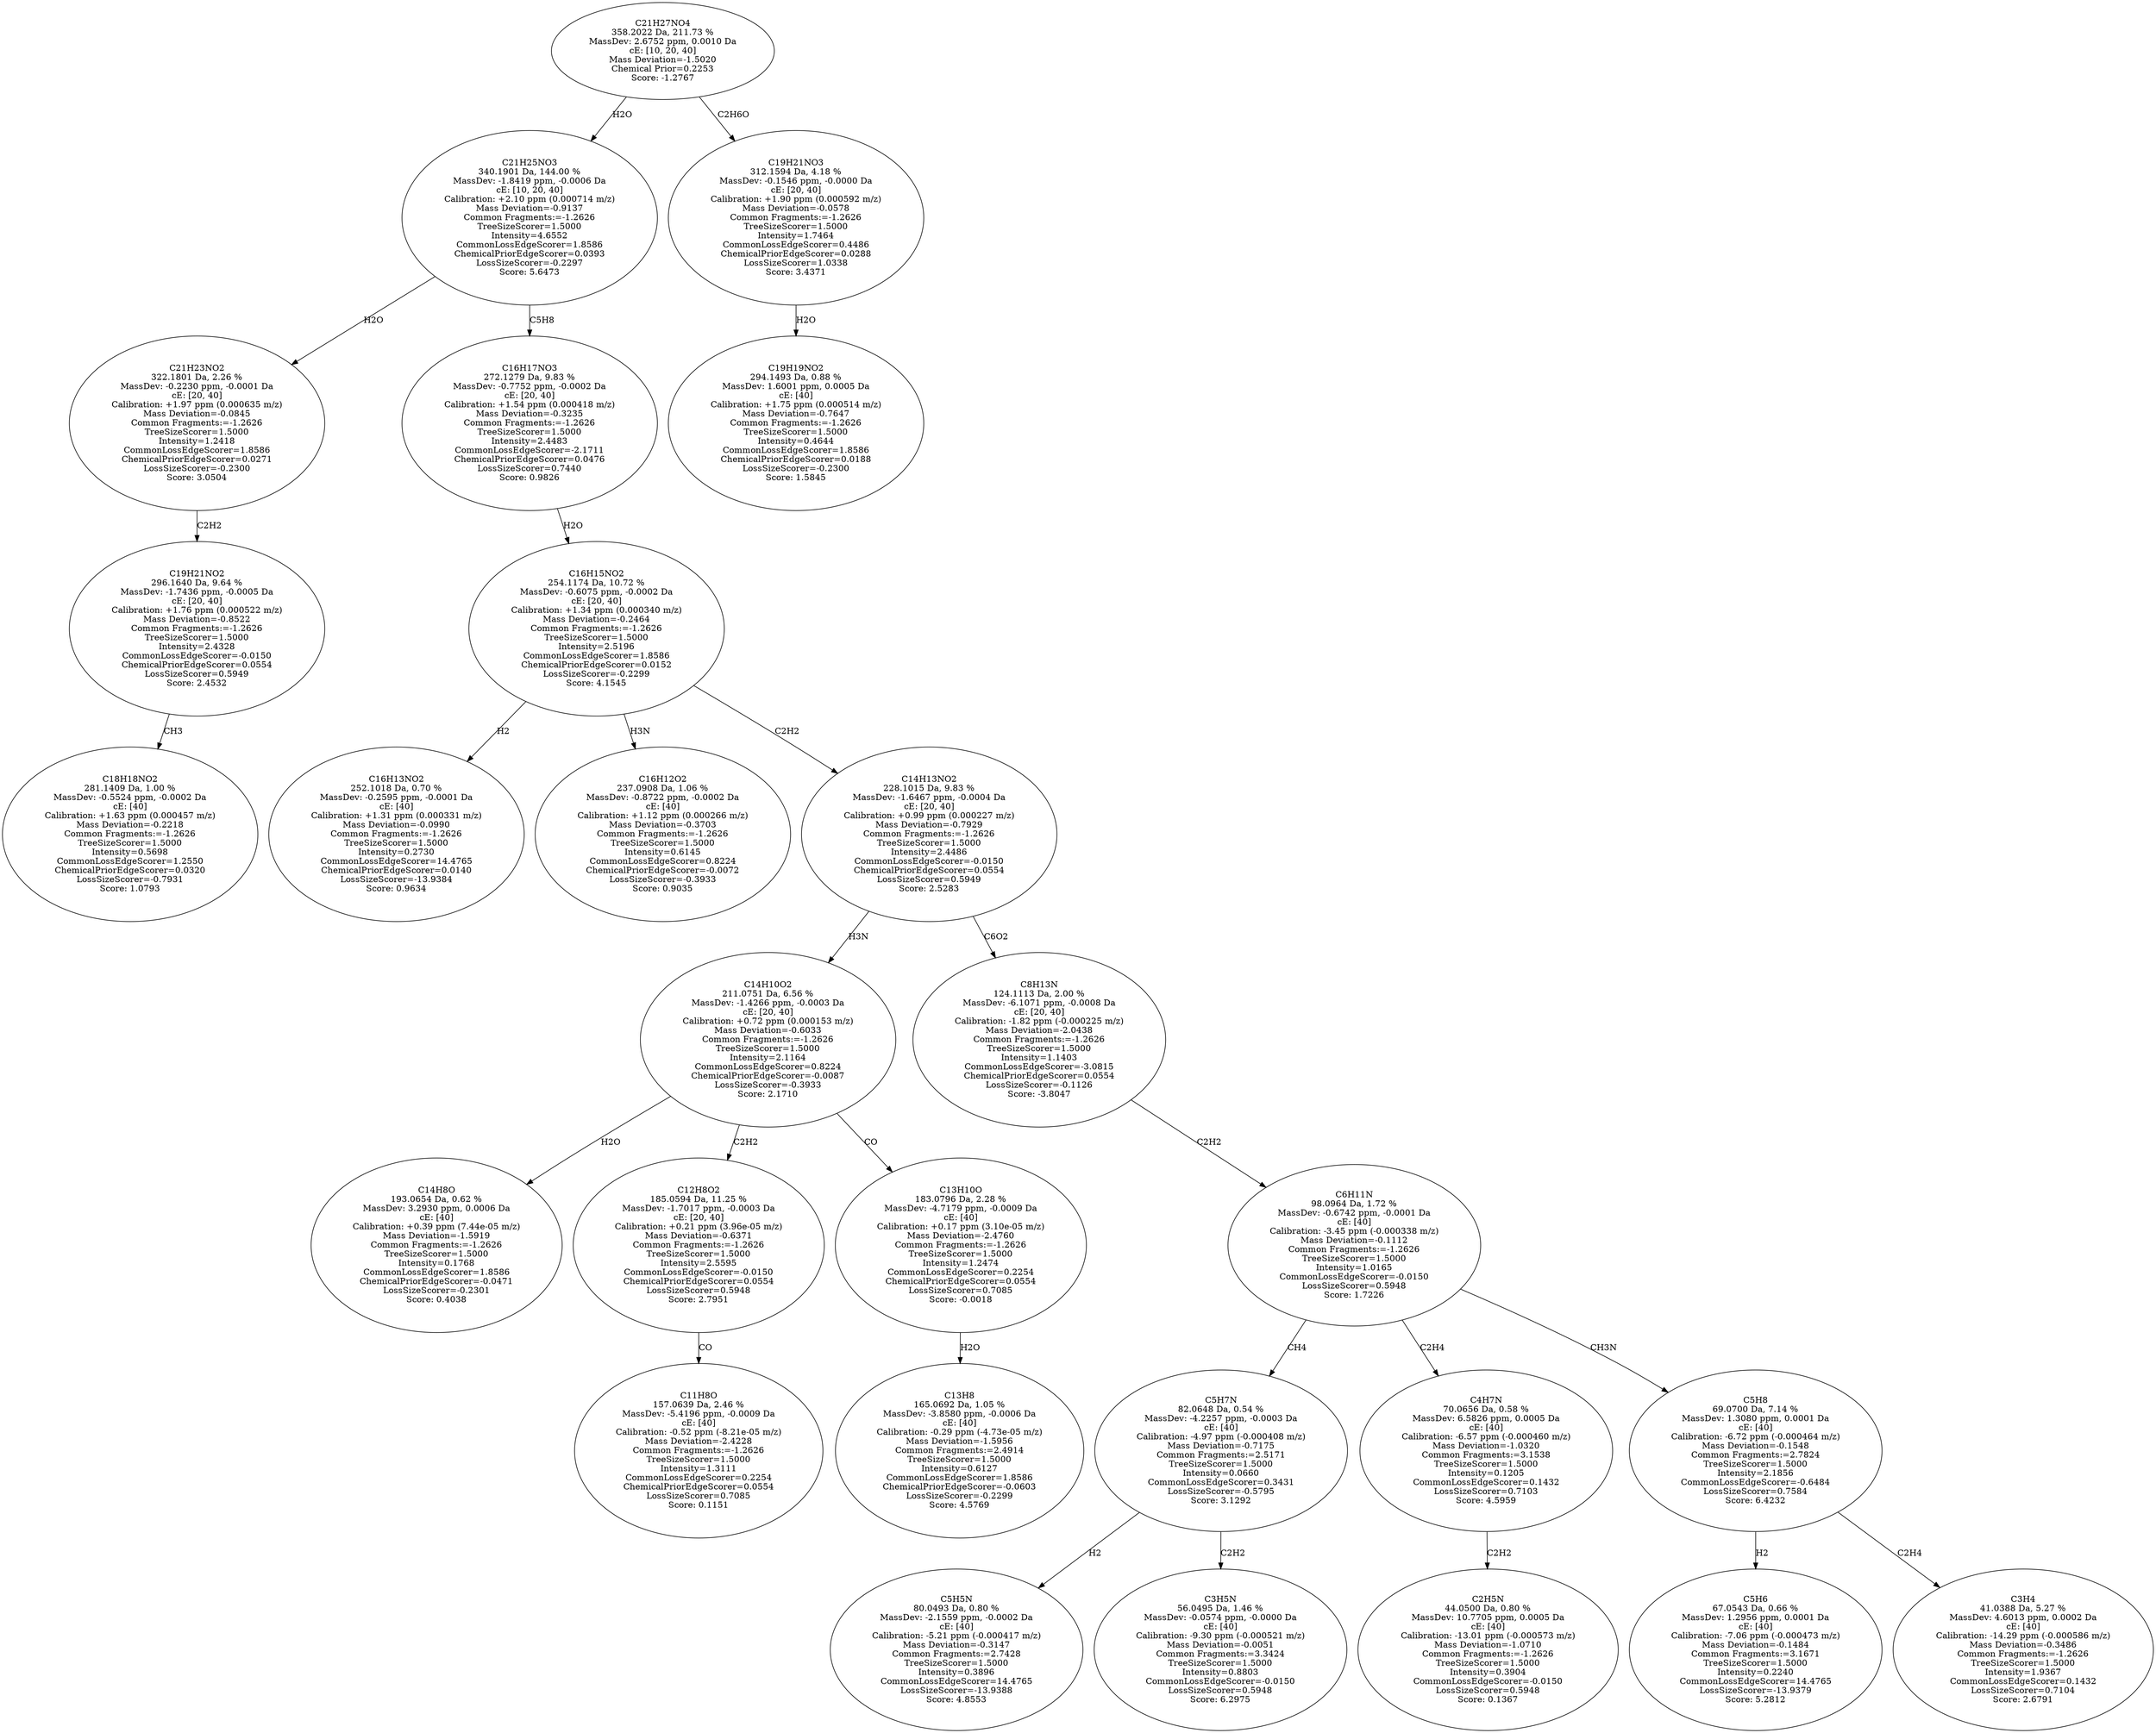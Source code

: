 strict digraph {
v1 [label="C18H18NO2\n281.1409 Da, 1.00 %\nMassDev: -0.5524 ppm, -0.0002 Da\ncE: [40]\nCalibration: +1.63 ppm (0.000457 m/z)\nMass Deviation=-0.2218\nCommon Fragments:=-1.2626\nTreeSizeScorer=1.5000\nIntensity=0.5698\nCommonLossEdgeScorer=1.2550\nChemicalPriorEdgeScorer=0.0320\nLossSizeScorer=-0.7931\nScore: 1.0793"];
v2 [label="C19H21NO2\n296.1640 Da, 9.64 %\nMassDev: -1.7436 ppm, -0.0005 Da\ncE: [20, 40]\nCalibration: +1.76 ppm (0.000522 m/z)\nMass Deviation=-0.8522\nCommon Fragments:=-1.2626\nTreeSizeScorer=1.5000\nIntensity=2.4328\nCommonLossEdgeScorer=-0.0150\nChemicalPriorEdgeScorer=0.0554\nLossSizeScorer=0.5949\nScore: 2.4532"];
v3 [label="C21H23NO2\n322.1801 Da, 2.26 %\nMassDev: -0.2230 ppm, -0.0001 Da\ncE: [20, 40]\nCalibration: +1.97 ppm (0.000635 m/z)\nMass Deviation=-0.0845\nCommon Fragments:=-1.2626\nTreeSizeScorer=1.5000\nIntensity=1.2418\nCommonLossEdgeScorer=1.8586\nChemicalPriorEdgeScorer=0.0271\nLossSizeScorer=-0.2300\nScore: 3.0504"];
v4 [label="C16H13NO2\n252.1018 Da, 0.70 %\nMassDev: -0.2595 ppm, -0.0001 Da\ncE: [40]\nCalibration: +1.31 ppm (0.000331 m/z)\nMass Deviation=-0.0990\nCommon Fragments:=-1.2626\nTreeSizeScorer=1.5000\nIntensity=0.2730\nCommonLossEdgeScorer=14.4765\nChemicalPriorEdgeScorer=0.0140\nLossSizeScorer=-13.9384\nScore: 0.9634"];
v5 [label="C16H12O2\n237.0908 Da, 1.06 %\nMassDev: -0.8722 ppm, -0.0002 Da\ncE: [40]\nCalibration: +1.12 ppm (0.000266 m/z)\nMass Deviation=-0.3703\nCommon Fragments:=-1.2626\nTreeSizeScorer=1.5000\nIntensity=0.6145\nCommonLossEdgeScorer=0.8224\nChemicalPriorEdgeScorer=-0.0072\nLossSizeScorer=-0.3933\nScore: 0.9035"];
v6 [label="C14H8O\n193.0654 Da, 0.62 %\nMassDev: 3.2930 ppm, 0.0006 Da\ncE: [40]\nCalibration: +0.39 ppm (7.44e-05 m/z)\nMass Deviation=-1.5919\nCommon Fragments:=-1.2626\nTreeSizeScorer=1.5000\nIntensity=0.1768\nCommonLossEdgeScorer=1.8586\nChemicalPriorEdgeScorer=-0.0471\nLossSizeScorer=-0.2301\nScore: 0.4038"];
v7 [label="C11H8O\n157.0639 Da, 2.46 %\nMassDev: -5.4196 ppm, -0.0009 Da\ncE: [40]\nCalibration: -0.52 ppm (-8.21e-05 m/z)\nMass Deviation=-2.4228\nCommon Fragments:=-1.2626\nTreeSizeScorer=1.5000\nIntensity=1.3111\nCommonLossEdgeScorer=0.2254\nChemicalPriorEdgeScorer=0.0554\nLossSizeScorer=0.7085\nScore: 0.1151"];
v8 [label="C12H8O2\n185.0594 Da, 11.25 %\nMassDev: -1.7017 ppm, -0.0003 Da\ncE: [20, 40]\nCalibration: +0.21 ppm (3.96e-05 m/z)\nMass Deviation=-0.6371\nCommon Fragments:=-1.2626\nTreeSizeScorer=1.5000\nIntensity=2.5595\nCommonLossEdgeScorer=-0.0150\nChemicalPriorEdgeScorer=0.0554\nLossSizeScorer=0.5948\nScore: 2.7951"];
v9 [label="C13H8\n165.0692 Da, 1.05 %\nMassDev: -3.8580 ppm, -0.0006 Da\ncE: [40]\nCalibration: -0.29 ppm (-4.73e-05 m/z)\nMass Deviation=-1.5956\nCommon Fragments:=2.4914\nTreeSizeScorer=1.5000\nIntensity=0.6127\nCommonLossEdgeScorer=1.8586\nChemicalPriorEdgeScorer=-0.0603\nLossSizeScorer=-0.2299\nScore: 4.5769"];
v10 [label="C13H10O\n183.0796 Da, 2.28 %\nMassDev: -4.7179 ppm, -0.0009 Da\ncE: [40]\nCalibration: +0.17 ppm (3.10e-05 m/z)\nMass Deviation=-2.4760\nCommon Fragments:=-1.2626\nTreeSizeScorer=1.5000\nIntensity=1.2474\nCommonLossEdgeScorer=0.2254\nChemicalPriorEdgeScorer=0.0554\nLossSizeScorer=0.7085\nScore: -0.0018"];
v11 [label="C14H10O2\n211.0751 Da, 6.56 %\nMassDev: -1.4266 ppm, -0.0003 Da\ncE: [20, 40]\nCalibration: +0.72 ppm (0.000153 m/z)\nMass Deviation=-0.6033\nCommon Fragments:=-1.2626\nTreeSizeScorer=1.5000\nIntensity=2.1164\nCommonLossEdgeScorer=0.8224\nChemicalPriorEdgeScorer=-0.0087\nLossSizeScorer=-0.3933\nScore: 2.1710"];
v12 [label="C5H5N\n80.0493 Da, 0.80 %\nMassDev: -2.1559 ppm, -0.0002 Da\ncE: [40]\nCalibration: -5.21 ppm (-0.000417 m/z)\nMass Deviation=-0.3147\nCommon Fragments:=2.7428\nTreeSizeScorer=1.5000\nIntensity=0.3896\nCommonLossEdgeScorer=14.4765\nLossSizeScorer=-13.9388\nScore: 4.8553"];
v13 [label="C3H5N\n56.0495 Da, 1.46 %\nMassDev: -0.0574 ppm, -0.0000 Da\ncE: [40]\nCalibration: -9.30 ppm (-0.000521 m/z)\nMass Deviation=-0.0051\nCommon Fragments:=3.3424\nTreeSizeScorer=1.5000\nIntensity=0.8803\nCommonLossEdgeScorer=-0.0150\nLossSizeScorer=0.5948\nScore: 6.2975"];
v14 [label="C5H7N\n82.0648 Da, 0.54 %\nMassDev: -4.2257 ppm, -0.0003 Da\ncE: [40]\nCalibration: -4.97 ppm (-0.000408 m/z)\nMass Deviation=-0.7175\nCommon Fragments:=2.5171\nTreeSizeScorer=1.5000\nIntensity=0.0660\nCommonLossEdgeScorer=0.3431\nLossSizeScorer=-0.5795\nScore: 3.1292"];
v15 [label="C2H5N\n44.0500 Da, 0.80 %\nMassDev: 10.7705 ppm, 0.0005 Da\ncE: [40]\nCalibration: -13.01 ppm (-0.000573 m/z)\nMass Deviation=-1.0710\nCommon Fragments:=-1.2626\nTreeSizeScorer=1.5000\nIntensity=0.3904\nCommonLossEdgeScorer=-0.0150\nLossSizeScorer=0.5948\nScore: 0.1367"];
v16 [label="C4H7N\n70.0656 Da, 0.58 %\nMassDev: 6.5826 ppm, 0.0005 Da\ncE: [40]\nCalibration: -6.57 ppm (-0.000460 m/z)\nMass Deviation=-1.0320\nCommon Fragments:=3.1538\nTreeSizeScorer=1.5000\nIntensity=0.1205\nCommonLossEdgeScorer=0.1432\nLossSizeScorer=0.7103\nScore: 4.5959"];
v17 [label="C5H6\n67.0543 Da, 0.66 %\nMassDev: 1.2956 ppm, 0.0001 Da\ncE: [40]\nCalibration: -7.06 ppm (-0.000473 m/z)\nMass Deviation=-0.1484\nCommon Fragments:=3.1671\nTreeSizeScorer=1.5000\nIntensity=0.2240\nCommonLossEdgeScorer=14.4765\nLossSizeScorer=-13.9379\nScore: 5.2812"];
v18 [label="C3H4\n41.0388 Da, 5.27 %\nMassDev: 4.6013 ppm, 0.0002 Da\ncE: [40]\nCalibration: -14.29 ppm (-0.000586 m/z)\nMass Deviation=-0.3486\nCommon Fragments:=-1.2626\nTreeSizeScorer=1.5000\nIntensity=1.9367\nCommonLossEdgeScorer=0.1432\nLossSizeScorer=0.7104\nScore: 2.6791"];
v19 [label="C5H8\n69.0700 Da, 7.14 %\nMassDev: 1.3080 ppm, 0.0001 Da\ncE: [40]\nCalibration: -6.72 ppm (-0.000464 m/z)\nMass Deviation=-0.1548\nCommon Fragments:=2.7824\nTreeSizeScorer=1.5000\nIntensity=2.1856\nCommonLossEdgeScorer=-0.6484\nLossSizeScorer=0.7584\nScore: 6.4232"];
v20 [label="C6H11N\n98.0964 Da, 1.72 %\nMassDev: -0.6742 ppm, -0.0001 Da\ncE: [40]\nCalibration: -3.45 ppm (-0.000338 m/z)\nMass Deviation=-0.1112\nCommon Fragments:=-1.2626\nTreeSizeScorer=1.5000\nIntensity=1.0165\nCommonLossEdgeScorer=-0.0150\nLossSizeScorer=0.5948\nScore: 1.7226"];
v21 [label="C8H13N\n124.1113 Da, 2.00 %\nMassDev: -6.1071 ppm, -0.0008 Da\ncE: [20, 40]\nCalibration: -1.82 ppm (-0.000225 m/z)\nMass Deviation=-2.0438\nCommon Fragments:=-1.2626\nTreeSizeScorer=1.5000\nIntensity=1.1403\nCommonLossEdgeScorer=-3.0815\nChemicalPriorEdgeScorer=0.0554\nLossSizeScorer=-0.1126\nScore: -3.8047"];
v22 [label="C14H13NO2\n228.1015 Da, 9.83 %\nMassDev: -1.6467 ppm, -0.0004 Da\ncE: [20, 40]\nCalibration: +0.99 ppm (0.000227 m/z)\nMass Deviation=-0.7929\nCommon Fragments:=-1.2626\nTreeSizeScorer=1.5000\nIntensity=2.4486\nCommonLossEdgeScorer=-0.0150\nChemicalPriorEdgeScorer=0.0554\nLossSizeScorer=0.5949\nScore: 2.5283"];
v23 [label="C16H15NO2\n254.1174 Da, 10.72 %\nMassDev: -0.6075 ppm, -0.0002 Da\ncE: [20, 40]\nCalibration: +1.34 ppm (0.000340 m/z)\nMass Deviation=-0.2464\nCommon Fragments:=-1.2626\nTreeSizeScorer=1.5000\nIntensity=2.5196\nCommonLossEdgeScorer=1.8586\nChemicalPriorEdgeScorer=0.0152\nLossSizeScorer=-0.2299\nScore: 4.1545"];
v24 [label="C16H17NO3\n272.1279 Da, 9.83 %\nMassDev: -0.7752 ppm, -0.0002 Da\ncE: [20, 40]\nCalibration: +1.54 ppm (0.000418 m/z)\nMass Deviation=-0.3235\nCommon Fragments:=-1.2626\nTreeSizeScorer=1.5000\nIntensity=2.4483\nCommonLossEdgeScorer=-2.1711\nChemicalPriorEdgeScorer=0.0476\nLossSizeScorer=0.7440\nScore: 0.9826"];
v25 [label="C21H25NO3\n340.1901 Da, 144.00 %\nMassDev: -1.8419 ppm, -0.0006 Da\ncE: [10, 20, 40]\nCalibration: +2.10 ppm (0.000714 m/z)\nMass Deviation=-0.9137\nCommon Fragments:=-1.2626\nTreeSizeScorer=1.5000\nIntensity=4.6552\nCommonLossEdgeScorer=1.8586\nChemicalPriorEdgeScorer=0.0393\nLossSizeScorer=-0.2297\nScore: 5.6473"];
v26 [label="C19H19NO2\n294.1493 Da, 0.88 %\nMassDev: 1.6001 ppm, 0.0005 Da\ncE: [40]\nCalibration: +1.75 ppm (0.000514 m/z)\nMass Deviation=-0.7647\nCommon Fragments:=-1.2626\nTreeSizeScorer=1.5000\nIntensity=0.4644\nCommonLossEdgeScorer=1.8586\nChemicalPriorEdgeScorer=0.0188\nLossSizeScorer=-0.2300\nScore: 1.5845"];
v27 [label="C19H21NO3\n312.1594 Da, 4.18 %\nMassDev: -0.1546 ppm, -0.0000 Da\ncE: [20, 40]\nCalibration: +1.90 ppm (0.000592 m/z)\nMass Deviation=-0.0578\nCommon Fragments:=-1.2626\nTreeSizeScorer=1.5000\nIntensity=1.7464\nCommonLossEdgeScorer=0.4486\nChemicalPriorEdgeScorer=0.0288\nLossSizeScorer=1.0338\nScore: 3.4371"];
v28 [label="C21H27NO4\n358.2022 Da, 211.73 %\nMassDev: 2.6752 ppm, 0.0010 Da\ncE: [10, 20, 40]\nMass Deviation=-1.5020\nChemical Prior=0.2253\nScore: -1.2767"];
v2 -> v1 [label="CH3"];
v3 -> v2 [label="C2H2"];
v25 -> v3 [label="H2O"];
v23 -> v4 [label="H2"];
v23 -> v5 [label="H3N"];
v11 -> v6 [label="H2O"];
v8 -> v7 [label="CO"];
v11 -> v8 [label="C2H2"];
v10 -> v9 [label="H2O"];
v11 -> v10 [label="CO"];
v22 -> v11 [label="H3N"];
v14 -> v12 [label="H2"];
v14 -> v13 [label="C2H2"];
v20 -> v14 [label="CH4"];
v16 -> v15 [label="C2H2"];
v20 -> v16 [label="C2H4"];
v19 -> v17 [label="H2"];
v19 -> v18 [label="C2H4"];
v20 -> v19 [label="CH3N"];
v21 -> v20 [label="C2H2"];
v22 -> v21 [label="C6O2"];
v23 -> v22 [label="C2H2"];
v24 -> v23 [label="H2O"];
v25 -> v24 [label="C5H8"];
v28 -> v25 [label="H2O"];
v27 -> v26 [label="H2O"];
v28 -> v27 [label="C2H6O"];
}